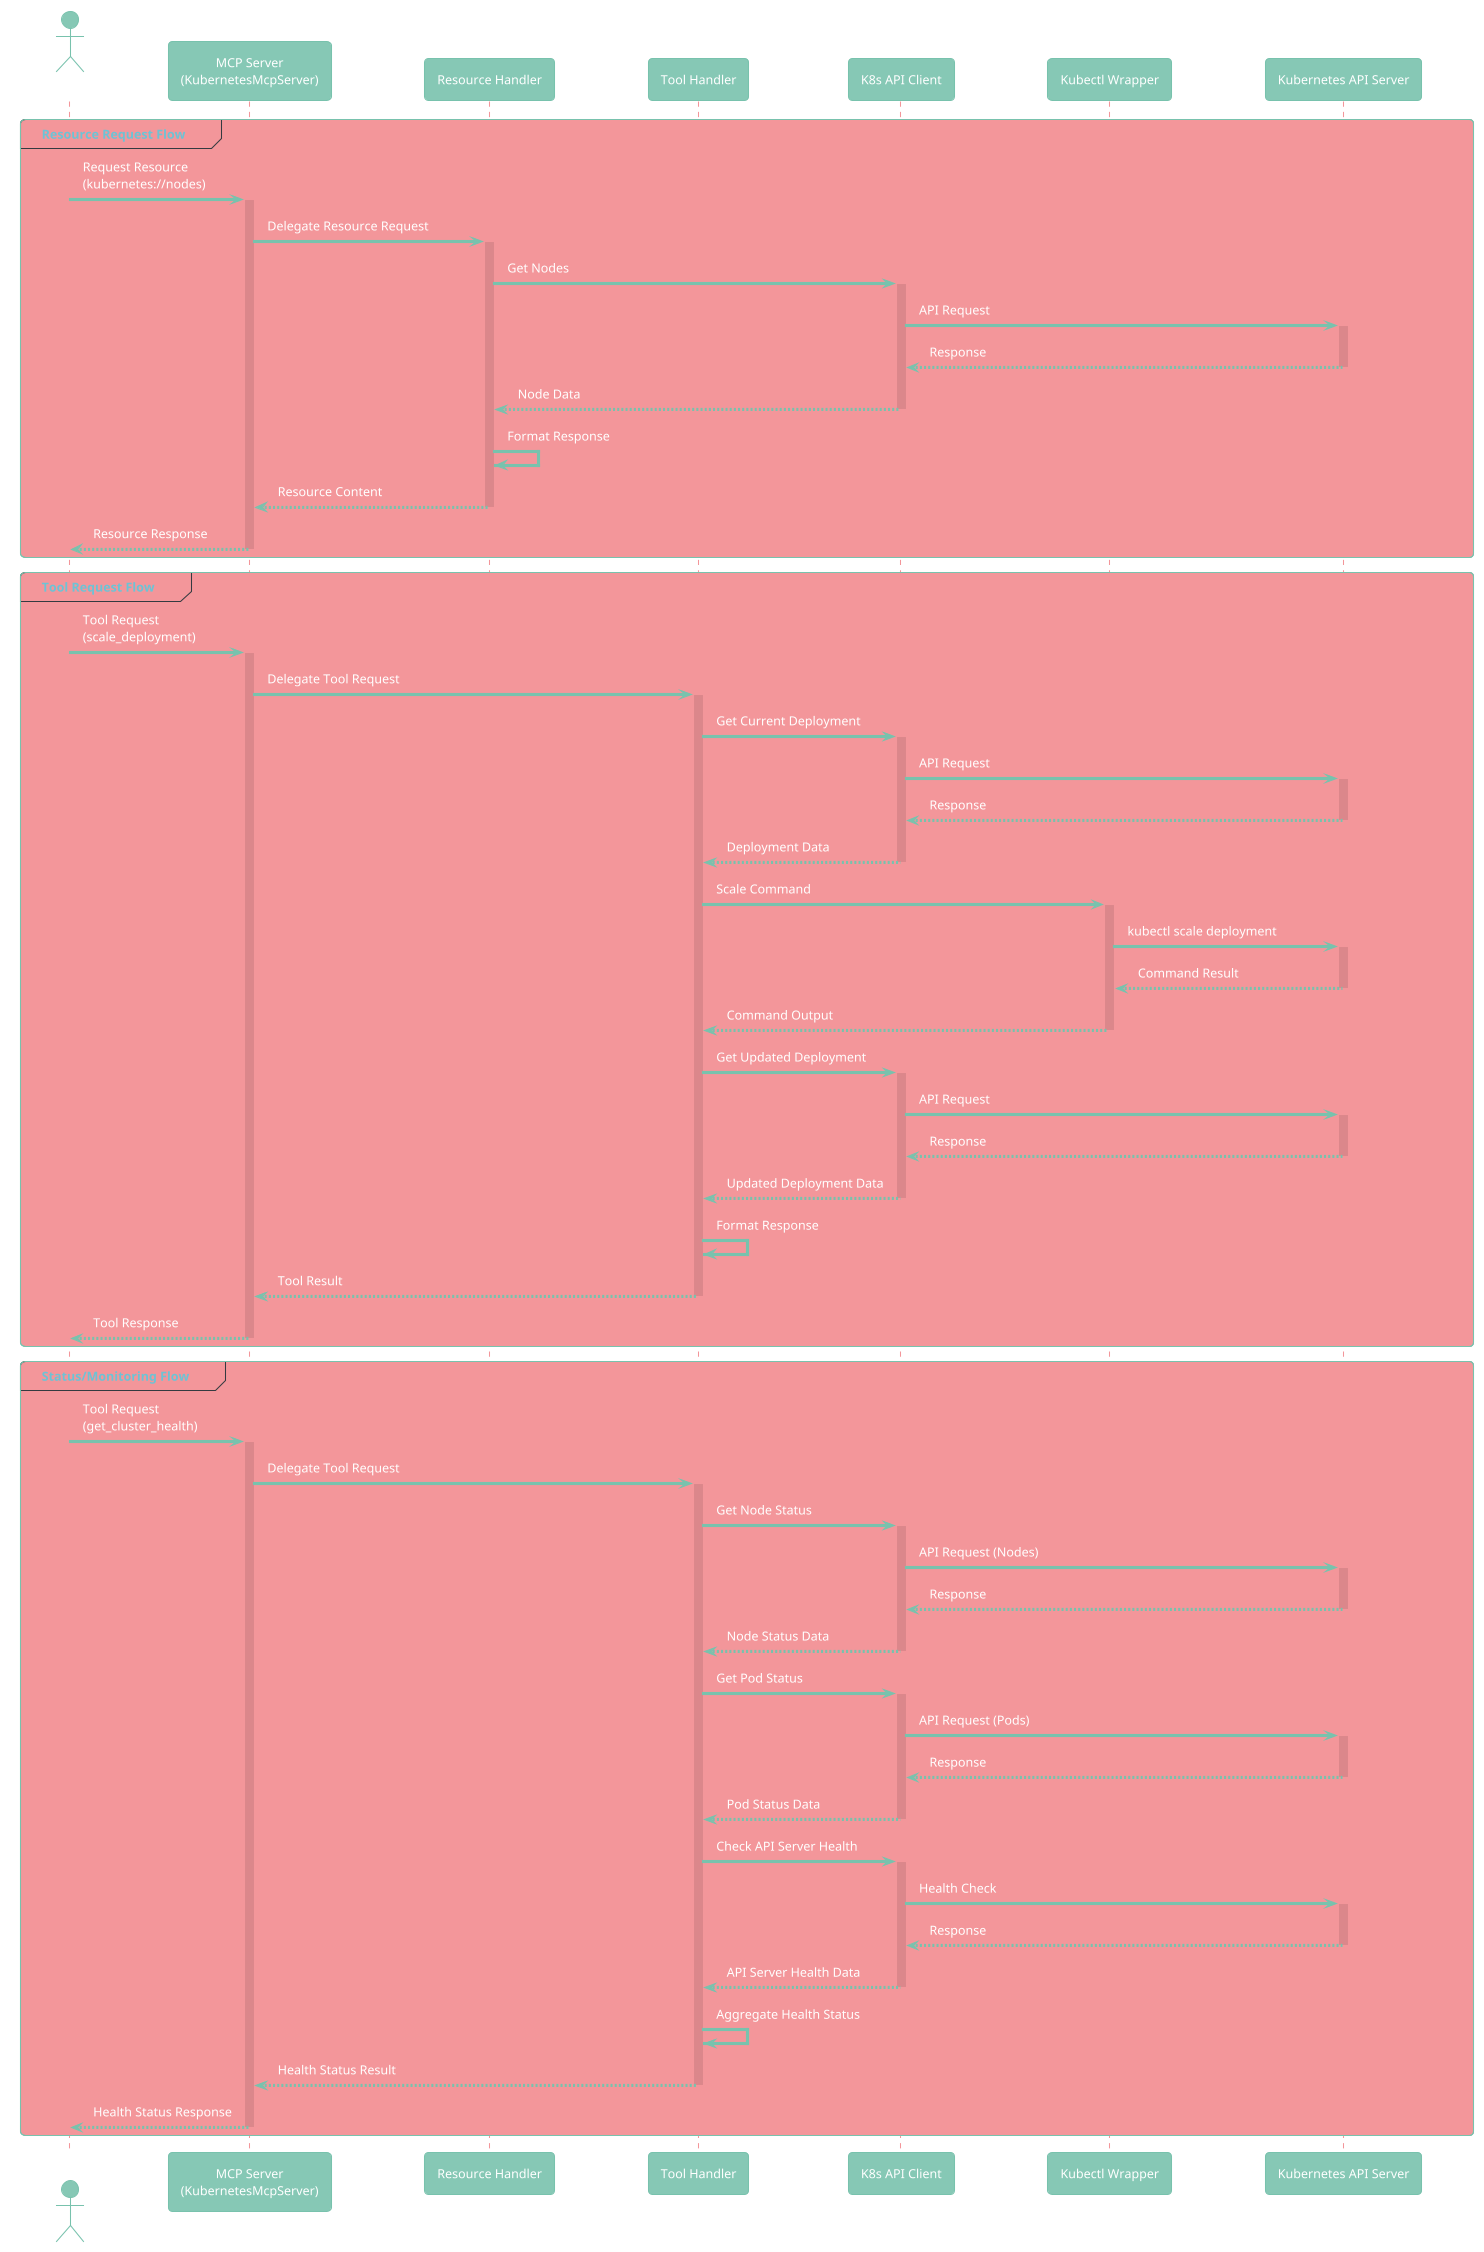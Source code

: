 @startuml MCP Kubernetes Server Sequence Diagram

!theme minty

actor "LLM Client" as Client
participant "MCP Server\n(KubernetesMcpServer)" as Server
participant "Resource Handler" as ResourceHandler
participant "Tool Handler" as ToolHandler
participant "K8s API Client" as ApiClient
participant "Kubectl Wrapper" as Kubectl
participant "Kubernetes API Server" as K8sApiServer

' Resource Request Flow
group Resource Request Flow
    Client -> Server: Request Resource\n(kubernetes://nodes)
    activate Server
    
    Server -> ResourceHandler: Delegate Resource Request
    activate ResourceHandler
    
    ResourceHandler -> ApiClient: Get Nodes
    activate ApiClient
    
    ApiClient -> K8sApiServer: API Request
    activate K8sApiServer
    K8sApiServer --> ApiClient: Response
    deactivate K8sApiServer
    
    ApiClient --> ResourceHandler: Node Data
    deactivate ApiClient
    
    ResourceHandler -> ResourceHandler: Format Response
    ResourceHandler --> Server: Resource Content
    deactivate ResourceHandler
    
    Server --> Client: Resource Response
    deactivate Server
end

' Tool Request Flow
group Tool Request Flow
    Client -> Server: Tool Request\n(scale_deployment)
    activate Server
    
    Server -> ToolHandler: Delegate Tool Request
    activate ToolHandler
    
    ToolHandler -> ApiClient: Get Current Deployment
    activate ApiClient
    
    ApiClient -> K8sApiServer: API Request
    activate K8sApiServer
    K8sApiServer --> ApiClient: Response
    deactivate K8sApiServer
    
    ApiClient --> ToolHandler: Deployment Data
    deactivate ApiClient
    
    ToolHandler -> Kubectl: Scale Command
    activate Kubectl
    
    Kubectl -> K8sApiServer: kubectl scale deployment
    activate K8sApiServer
    K8sApiServer --> Kubectl: Command Result
    deactivate K8sApiServer
    
    Kubectl --> ToolHandler: Command Output
    deactivate Kubectl
    
    ToolHandler -> ApiClient: Get Updated Deployment
    activate ApiClient
    
    ApiClient -> K8sApiServer: API Request
    activate K8sApiServer
    K8sApiServer --> ApiClient: Response
    deactivate K8sApiServer
    
    ApiClient --> ToolHandler: Updated Deployment Data
    deactivate ApiClient
    
    ToolHandler -> ToolHandler: Format Response
    ToolHandler --> Server: Tool Result
    deactivate ToolHandler
    
    Server --> Client: Tool Response
    deactivate Server
end

' Monitoring Flow
group Status/Monitoring Flow
    Client -> Server: Tool Request\n(get_cluster_health)
    activate Server
    
    Server -> ToolHandler: Delegate Tool Request
    activate ToolHandler
    
    ToolHandler -> ApiClient: Get Node Status
    activate ApiClient
    
    ApiClient -> K8sApiServer: API Request (Nodes)
    activate K8sApiServer
    K8sApiServer --> ApiClient: Response
    deactivate K8sApiServer
    
    ApiClient --> ToolHandler: Node Status Data
    deactivate ApiClient
    
    ToolHandler -> ApiClient: Get Pod Status
    activate ApiClient
    
    ApiClient -> K8sApiServer: API Request (Pods)
    activate K8sApiServer
    K8sApiServer --> ApiClient: Response
    deactivate K8sApiServer
    
    ApiClient --> ToolHandler: Pod Status Data
    deactivate ApiClient
    
    ToolHandler -> ApiClient: Check API Server Health
    activate ApiClient
    
    ApiClient -> K8sApiServer: Health Check
    activate K8sApiServer
    K8sApiServer --> ApiClient: Response
    deactivate K8sApiServer
    
    ApiClient --> ToolHandler: API Server Health Data
    deactivate ApiClient
    
    ToolHandler -> ToolHandler: Aggregate Health Status
    ToolHandler --> Server: Health Status Result
    deactivate ToolHandler
    
    Server --> Client: Health Status Response
    deactivate Server
end

@enduml
